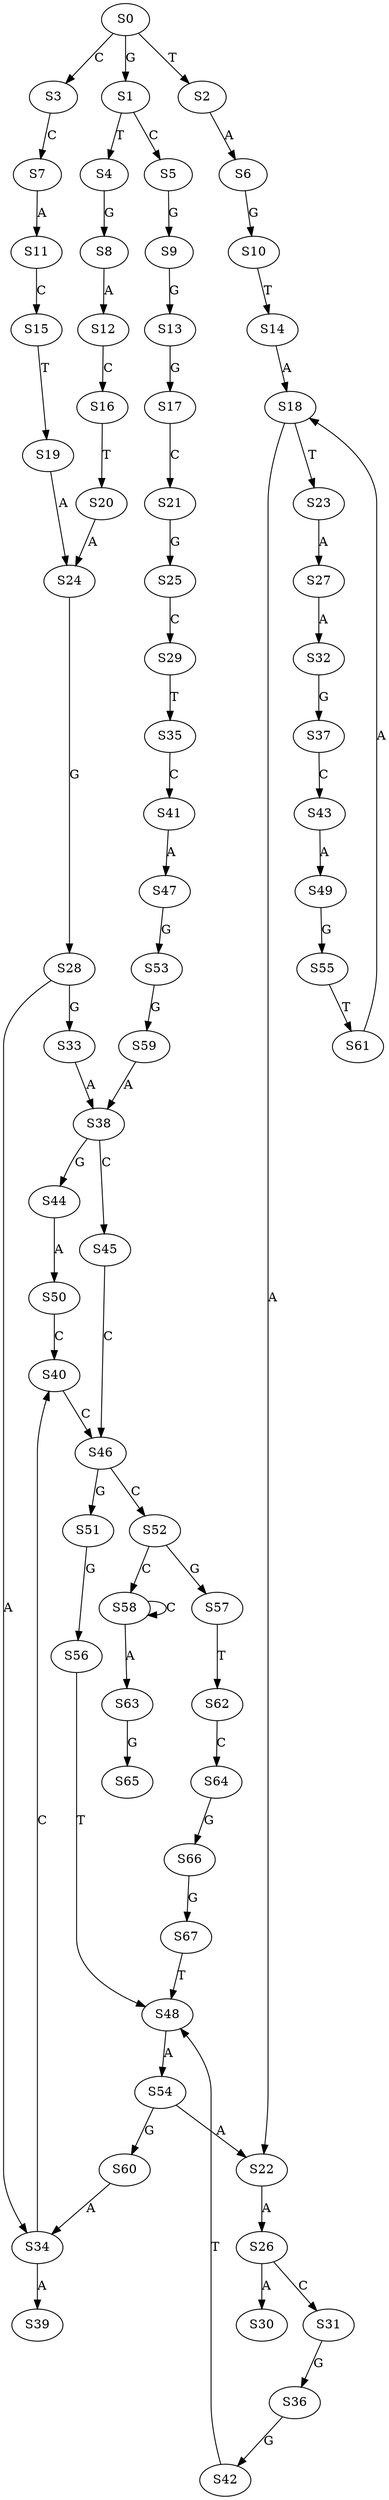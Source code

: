 strict digraph  {
	S0 -> S1 [ label = G ];
	S0 -> S2 [ label = T ];
	S0 -> S3 [ label = C ];
	S1 -> S4 [ label = T ];
	S1 -> S5 [ label = C ];
	S2 -> S6 [ label = A ];
	S3 -> S7 [ label = C ];
	S4 -> S8 [ label = G ];
	S5 -> S9 [ label = G ];
	S6 -> S10 [ label = G ];
	S7 -> S11 [ label = A ];
	S8 -> S12 [ label = A ];
	S9 -> S13 [ label = G ];
	S10 -> S14 [ label = T ];
	S11 -> S15 [ label = C ];
	S12 -> S16 [ label = C ];
	S13 -> S17 [ label = G ];
	S14 -> S18 [ label = A ];
	S15 -> S19 [ label = T ];
	S16 -> S20 [ label = T ];
	S17 -> S21 [ label = C ];
	S18 -> S22 [ label = A ];
	S18 -> S23 [ label = T ];
	S19 -> S24 [ label = A ];
	S20 -> S24 [ label = A ];
	S21 -> S25 [ label = G ];
	S22 -> S26 [ label = A ];
	S23 -> S27 [ label = A ];
	S24 -> S28 [ label = G ];
	S25 -> S29 [ label = C ];
	S26 -> S30 [ label = A ];
	S26 -> S31 [ label = C ];
	S27 -> S32 [ label = A ];
	S28 -> S33 [ label = G ];
	S28 -> S34 [ label = A ];
	S29 -> S35 [ label = T ];
	S31 -> S36 [ label = G ];
	S32 -> S37 [ label = G ];
	S33 -> S38 [ label = A ];
	S34 -> S39 [ label = A ];
	S34 -> S40 [ label = C ];
	S35 -> S41 [ label = C ];
	S36 -> S42 [ label = G ];
	S37 -> S43 [ label = C ];
	S38 -> S44 [ label = G ];
	S38 -> S45 [ label = C ];
	S40 -> S46 [ label = C ];
	S41 -> S47 [ label = A ];
	S42 -> S48 [ label = T ];
	S43 -> S49 [ label = A ];
	S44 -> S50 [ label = A ];
	S45 -> S46 [ label = C ];
	S46 -> S51 [ label = G ];
	S46 -> S52 [ label = C ];
	S47 -> S53 [ label = G ];
	S48 -> S54 [ label = A ];
	S49 -> S55 [ label = G ];
	S50 -> S40 [ label = C ];
	S51 -> S56 [ label = G ];
	S52 -> S57 [ label = G ];
	S52 -> S58 [ label = C ];
	S53 -> S59 [ label = G ];
	S54 -> S22 [ label = A ];
	S54 -> S60 [ label = G ];
	S55 -> S61 [ label = T ];
	S56 -> S48 [ label = T ];
	S57 -> S62 [ label = T ];
	S58 -> S63 [ label = A ];
	S58 -> S58 [ label = C ];
	S59 -> S38 [ label = A ];
	S60 -> S34 [ label = A ];
	S61 -> S18 [ label = A ];
	S62 -> S64 [ label = C ];
	S63 -> S65 [ label = G ];
	S64 -> S66 [ label = G ];
	S66 -> S67 [ label = G ];
	S67 -> S48 [ label = T ];
}
